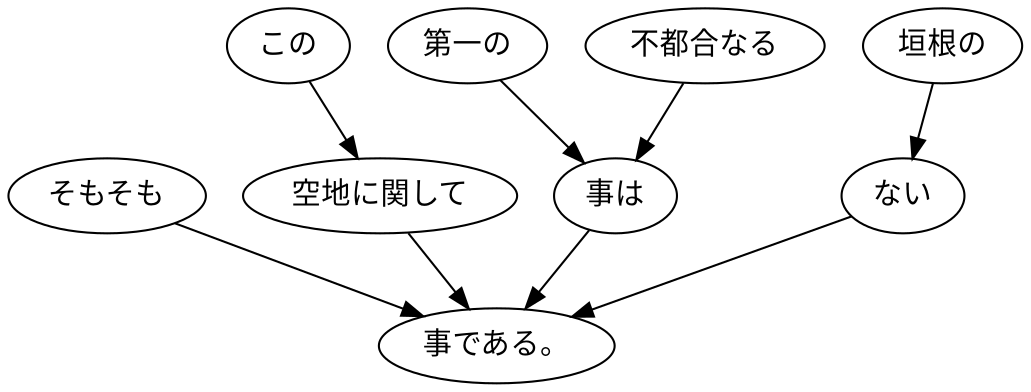 digraph graph4690 {
	node0 [label="そもそも"];
	node1 [label="この"];
	node2 [label="空地に関して"];
	node3 [label="第一の"];
	node4 [label="不都合なる"];
	node5 [label="事は"];
	node6 [label="垣根の"];
	node7 [label="ない"];
	node8 [label="事である。"];
	node0 -> node8;
	node1 -> node2;
	node2 -> node8;
	node3 -> node5;
	node4 -> node5;
	node5 -> node8;
	node6 -> node7;
	node7 -> node8;
}
